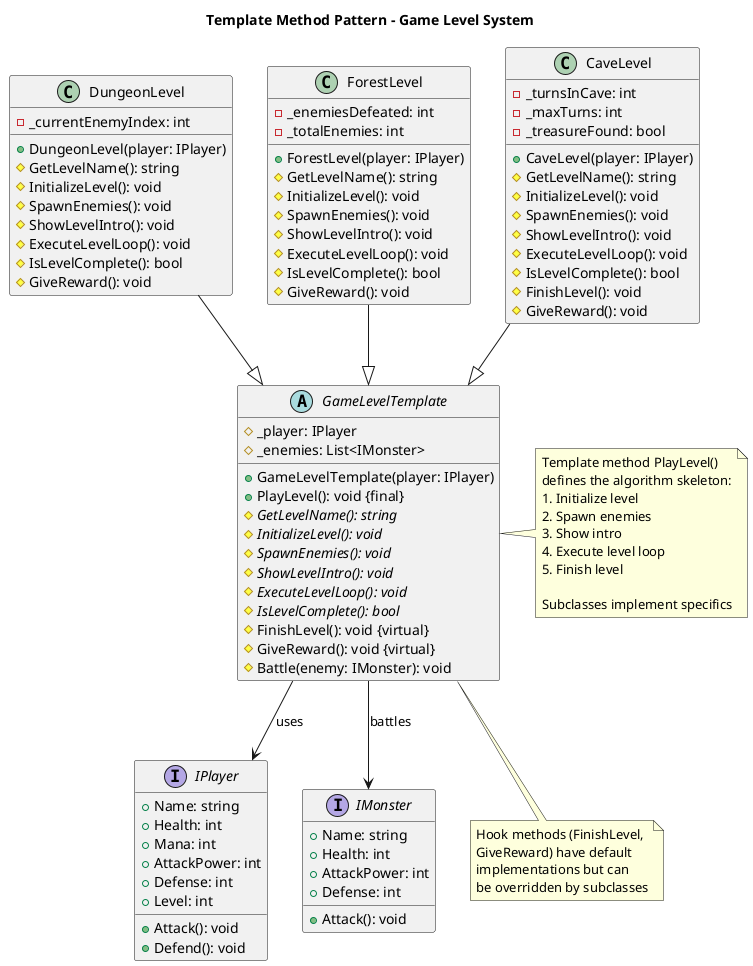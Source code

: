 @startuml Template_Method_Pattern

title Template Method Pattern - Game Level System

abstract class GameLevelTemplate {
    #_player: IPlayer
    #_enemies: List<IMonster>
    +GameLevelTemplate(player: IPlayer)
    +PlayLevel(): void {final}
    #GetLevelName(): string {abstract}
    #InitializeLevel(): void {abstract}
    #SpawnEnemies(): void {abstract}
    #ShowLevelIntro(): void {abstract}
    #ExecuteLevelLoop(): void {abstract}
    #IsLevelComplete(): bool {abstract}
    #FinishLevel(): void {virtual}
    #GiveReward(): void {virtual}
    #Battle(enemy: IMonster): void
}

class DungeonLevel {
    -_currentEnemyIndex: int
    +DungeonLevel(player: IPlayer)
    #GetLevelName(): string
    #InitializeLevel(): void
    #SpawnEnemies(): void
    #ShowLevelIntro(): void
    #ExecuteLevelLoop(): void
    #IsLevelComplete(): bool
    #GiveReward(): void
}

class ForestLevel {
    -_enemiesDefeated: int
    -_totalEnemies: int
    +ForestLevel(player: IPlayer)
    #GetLevelName(): string
    #InitializeLevel(): void
    #SpawnEnemies(): void
    #ShowLevelIntro(): void
    #ExecuteLevelLoop(): void
    #IsLevelComplete(): bool
    #GiveReward(): void
}

class CaveLevel {
    -_turnsInCave: int
    -_maxTurns: int
    -_treasureFound: bool
    +CaveLevel(player: IPlayer)
    #GetLevelName(): string
    #InitializeLevel(): void
    #SpawnEnemies(): void
    #ShowLevelIntro(): void
    #ExecuteLevelLoop(): void
    #IsLevelComplete(): bool
    #FinishLevel(): void
    #GiveReward(): void
}

interface IPlayer {
    +Name: string
    +Health: int
    +Mana: int
    +AttackPower: int
    +Defense: int
    +Level: int
    +Attack(): void
    +Defend(): void
}

interface IMonster {
    +Name: string
    +Health: int
    +AttackPower: int
    +Defense: int
    +Attack(): void
}

DungeonLevel --|> GameLevelTemplate
ForestLevel --|> GameLevelTemplate
CaveLevel --|> GameLevelTemplate
GameLevelTemplate --> IPlayer : uses
GameLevelTemplate --> IMonster : battles

note right of GameLevelTemplate
  Template method PlayLevel()
  defines the algorithm skeleton:
  1. Initialize level
  2. Spawn enemies
  3. Show intro
  4. Execute level loop
  5. Finish level
  
  Subclasses implement specifics
end note

note bottom of GameLevelTemplate
  Hook methods (FinishLevel,
  GiveReward) have default
  implementations but can
  be overridden by subclasses
end note

@enduml
